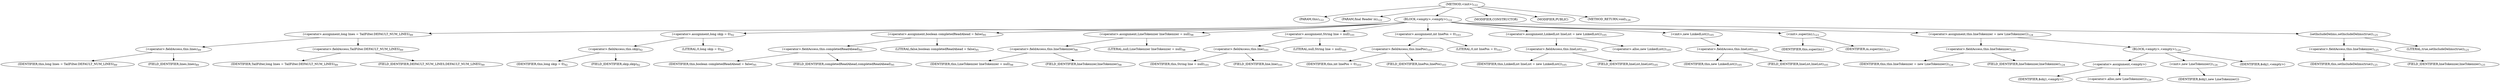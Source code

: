 digraph "&lt;init&gt;" {  
"104" [label = <(METHOD,&lt;init&gt;)<SUB>122</SUB>> ]
"6" [label = <(PARAM,this)<SUB>122</SUB>> ]
"105" [label = <(PARAM,final Reader in)<SUB>122</SUB>> ]
"106" [label = <(BLOCK,&lt;empty&gt;,&lt;empty&gt;)<SUB>122</SUB>> ]
"107" [label = <(&lt;operator&gt;.assignment,long lines = TailFilter.DEFAULT_NUM_LINES)<SUB>89</SUB>> ]
"108" [label = <(&lt;operator&gt;.fieldAccess,this.lines)<SUB>89</SUB>> ]
"109" [label = <(IDENTIFIER,this,long lines = TailFilter.DEFAULT_NUM_LINES)<SUB>89</SUB>> ]
"110" [label = <(FIELD_IDENTIFIER,lines,lines)<SUB>89</SUB>> ]
"111" [label = <(&lt;operator&gt;.fieldAccess,TailFilter.DEFAULT_NUM_LINES)<SUB>89</SUB>> ]
"112" [label = <(IDENTIFIER,TailFilter,long lines = TailFilter.DEFAULT_NUM_LINES)<SUB>89</SUB>> ]
"113" [label = <(FIELD_IDENTIFIER,DEFAULT_NUM_LINES,DEFAULT_NUM_LINES)<SUB>89</SUB>> ]
"114" [label = <(&lt;operator&gt;.assignment,long skip = 0)<SUB>92</SUB>> ]
"115" [label = <(&lt;operator&gt;.fieldAccess,this.skip)<SUB>92</SUB>> ]
"116" [label = <(IDENTIFIER,this,long skip = 0)<SUB>92</SUB>> ]
"117" [label = <(FIELD_IDENTIFIER,skip,skip)<SUB>92</SUB>> ]
"118" [label = <(LITERAL,0,long skip = 0)<SUB>92</SUB>> ]
"119" [label = <(&lt;operator&gt;.assignment,boolean completedReadAhead = false)<SUB>95</SUB>> ]
"120" [label = <(&lt;operator&gt;.fieldAccess,this.completedReadAhead)<SUB>95</SUB>> ]
"121" [label = <(IDENTIFIER,this,boolean completedReadAhead = false)<SUB>95</SUB>> ]
"122" [label = <(FIELD_IDENTIFIER,completedReadAhead,completedReadAhead)<SUB>95</SUB>> ]
"123" [label = <(LITERAL,false,boolean completedReadAhead = false)<SUB>95</SUB>> ]
"124" [label = <(&lt;operator&gt;.assignment,LineTokenizer lineTokenizer = null)<SUB>98</SUB>> ]
"125" [label = <(&lt;operator&gt;.fieldAccess,this.lineTokenizer)<SUB>98</SUB>> ]
"126" [label = <(IDENTIFIER,this,LineTokenizer lineTokenizer = null)<SUB>98</SUB>> ]
"127" [label = <(FIELD_IDENTIFIER,lineTokenizer,lineTokenizer)<SUB>98</SUB>> ]
"128" [label = <(LITERAL,null,LineTokenizer lineTokenizer = null)<SUB>98</SUB>> ]
"129" [label = <(&lt;operator&gt;.assignment,String line = null)<SUB>101</SUB>> ]
"130" [label = <(&lt;operator&gt;.fieldAccess,this.line)<SUB>101</SUB>> ]
"131" [label = <(IDENTIFIER,this,String line = null)<SUB>101</SUB>> ]
"132" [label = <(FIELD_IDENTIFIER,line,line)<SUB>101</SUB>> ]
"133" [label = <(LITERAL,null,String line = null)<SUB>101</SUB>> ]
"134" [label = <(&lt;operator&gt;.assignment,int linePos = 0)<SUB>103</SUB>> ]
"135" [label = <(&lt;operator&gt;.fieldAccess,this.linePos)<SUB>103</SUB>> ]
"136" [label = <(IDENTIFIER,this,int linePos = 0)<SUB>103</SUB>> ]
"137" [label = <(FIELD_IDENTIFIER,linePos,linePos)<SUB>103</SUB>> ]
"138" [label = <(LITERAL,0,int linePos = 0)<SUB>103</SUB>> ]
"139" [label = <(&lt;operator&gt;.assignment,LinkedList lineList = new LinkedList())<SUB>105</SUB>> ]
"140" [label = <(&lt;operator&gt;.fieldAccess,this.lineList)<SUB>105</SUB>> ]
"141" [label = <(IDENTIFIER,this,LinkedList lineList = new LinkedList())<SUB>105</SUB>> ]
"142" [label = <(FIELD_IDENTIFIER,lineList,lineList)<SUB>105</SUB>> ]
"143" [label = <(&lt;operator&gt;.alloc,new LinkedList())<SUB>105</SUB>> ]
"144" [label = <(&lt;init&gt;,new LinkedList())<SUB>105</SUB>> ]
"145" [label = <(&lt;operator&gt;.fieldAccess,this.lineList)<SUB>105</SUB>> ]
"146" [label = <(IDENTIFIER,this,new LinkedList())<SUB>105</SUB>> ]
"147" [label = <(FIELD_IDENTIFIER,lineList,lineList)<SUB>105</SUB>> ]
"148" [label = <(&lt;init&gt;,super(in);)<SUB>123</SUB>> ]
"5" [label = <(IDENTIFIER,this,super(in);)> ]
"149" [label = <(IDENTIFIER,in,super(in);)<SUB>123</SUB>> ]
"150" [label = <(&lt;operator&gt;.assignment,this.lineTokenizer = new LineTokenizer())<SUB>124</SUB>> ]
"151" [label = <(&lt;operator&gt;.fieldAccess,this.lineTokenizer)<SUB>124</SUB>> ]
"152" [label = <(IDENTIFIER,this,this.lineTokenizer = new LineTokenizer())<SUB>124</SUB>> ]
"153" [label = <(FIELD_IDENTIFIER,lineTokenizer,lineTokenizer)<SUB>124</SUB>> ]
"154" [label = <(BLOCK,&lt;empty&gt;,&lt;empty&gt;)<SUB>124</SUB>> ]
"155" [label = <(&lt;operator&gt;.assignment,&lt;empty&gt;)> ]
"156" [label = <(IDENTIFIER,$obj1,&lt;empty&gt;)> ]
"157" [label = <(&lt;operator&gt;.alloc,new LineTokenizer())<SUB>124</SUB>> ]
"158" [label = <(&lt;init&gt;,new LineTokenizer())<SUB>124</SUB>> ]
"159" [label = <(IDENTIFIER,$obj1,new LineTokenizer())> ]
"160" [label = <(IDENTIFIER,$obj1,&lt;empty&gt;)> ]
"161" [label = <(setIncludeDelims,setIncludeDelims(true))<SUB>125</SUB>> ]
"162" [label = <(&lt;operator&gt;.fieldAccess,this.lineTokenizer)<SUB>125</SUB>> ]
"163" [label = <(IDENTIFIER,this,setIncludeDelims(true))<SUB>125</SUB>> ]
"164" [label = <(FIELD_IDENTIFIER,lineTokenizer,lineTokenizer)<SUB>125</SUB>> ]
"165" [label = <(LITERAL,true,setIncludeDelims(true))<SUB>125</SUB>> ]
"166" [label = <(MODIFIER,CONSTRUCTOR)> ]
"167" [label = <(MODIFIER,PUBLIC)> ]
"168" [label = <(METHOD_RETURN,void)<SUB>126</SUB>> ]
  "104" -> "6" 
  "104" -> "105" 
  "104" -> "106" 
  "104" -> "166" 
  "104" -> "167" 
  "104" -> "168" 
  "106" -> "107" 
  "106" -> "114" 
  "106" -> "119" 
  "106" -> "124" 
  "106" -> "129" 
  "106" -> "134" 
  "106" -> "139" 
  "106" -> "144" 
  "106" -> "148" 
  "106" -> "150" 
  "106" -> "161" 
  "107" -> "108" 
  "107" -> "111" 
  "108" -> "109" 
  "108" -> "110" 
  "111" -> "112" 
  "111" -> "113" 
  "114" -> "115" 
  "114" -> "118" 
  "115" -> "116" 
  "115" -> "117" 
  "119" -> "120" 
  "119" -> "123" 
  "120" -> "121" 
  "120" -> "122" 
  "124" -> "125" 
  "124" -> "128" 
  "125" -> "126" 
  "125" -> "127" 
  "129" -> "130" 
  "129" -> "133" 
  "130" -> "131" 
  "130" -> "132" 
  "134" -> "135" 
  "134" -> "138" 
  "135" -> "136" 
  "135" -> "137" 
  "139" -> "140" 
  "139" -> "143" 
  "140" -> "141" 
  "140" -> "142" 
  "144" -> "145" 
  "145" -> "146" 
  "145" -> "147" 
  "148" -> "5" 
  "148" -> "149" 
  "150" -> "151" 
  "150" -> "154" 
  "151" -> "152" 
  "151" -> "153" 
  "154" -> "155" 
  "154" -> "158" 
  "154" -> "160" 
  "155" -> "156" 
  "155" -> "157" 
  "158" -> "159" 
  "161" -> "162" 
  "161" -> "165" 
  "162" -> "163" 
  "162" -> "164" 
}
